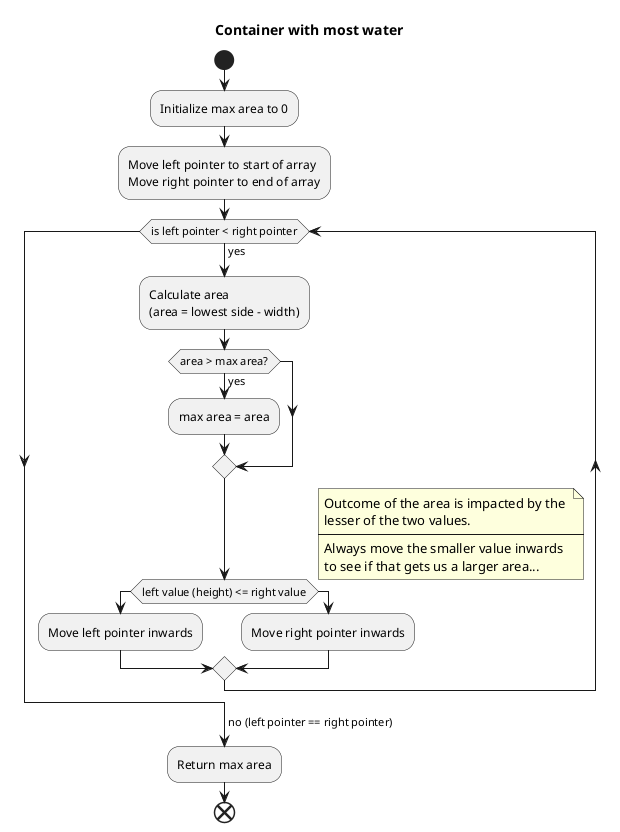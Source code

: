 @startuml

title Container with most water

start
    :Initialize max area to 0;
    :Move left pointer to start of array\nMove right pointer to end of array;

    while (is left pointer < right pointer) is (yes)
        :Calculate area\n(area = lowest side - width);
        if (area > max area?) then (yes)
            :max area = area;
        endif

        if (left value (height) <= right value)
            :Move left pointer inwards;
        else
            :Move right pointer inwards;
        endif
        note right
            Outcome of the area is impacted by the 
            lesser of the two values.
            ----
            Always move the smaller value inwards 
            to see if that gets us a larger area...
        end note
    end while
    ->no (left pointer == right pointer);
    :Return max area;
end
@enduml

